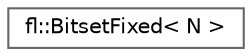 digraph "Graphical Class Hierarchy"
{
 // INTERACTIVE_SVG=YES
 // LATEX_PDF_SIZE
  bgcolor="transparent";
  edge [fontname=Helvetica,fontsize=10,labelfontname=Helvetica,labelfontsize=10];
  node [fontname=Helvetica,fontsize=10,shape=box,height=0.2,width=0.4];
  rankdir="LR";
  Node0 [id="Node000000",label="fl::BitsetFixed\< N \>",height=0.2,width=0.4,color="grey40", fillcolor="white", style="filled",URL="$d4/d36/namespacefl.html#dd/d03/classfl_1_1_bitset_fixed",tooltip=" "];
}
